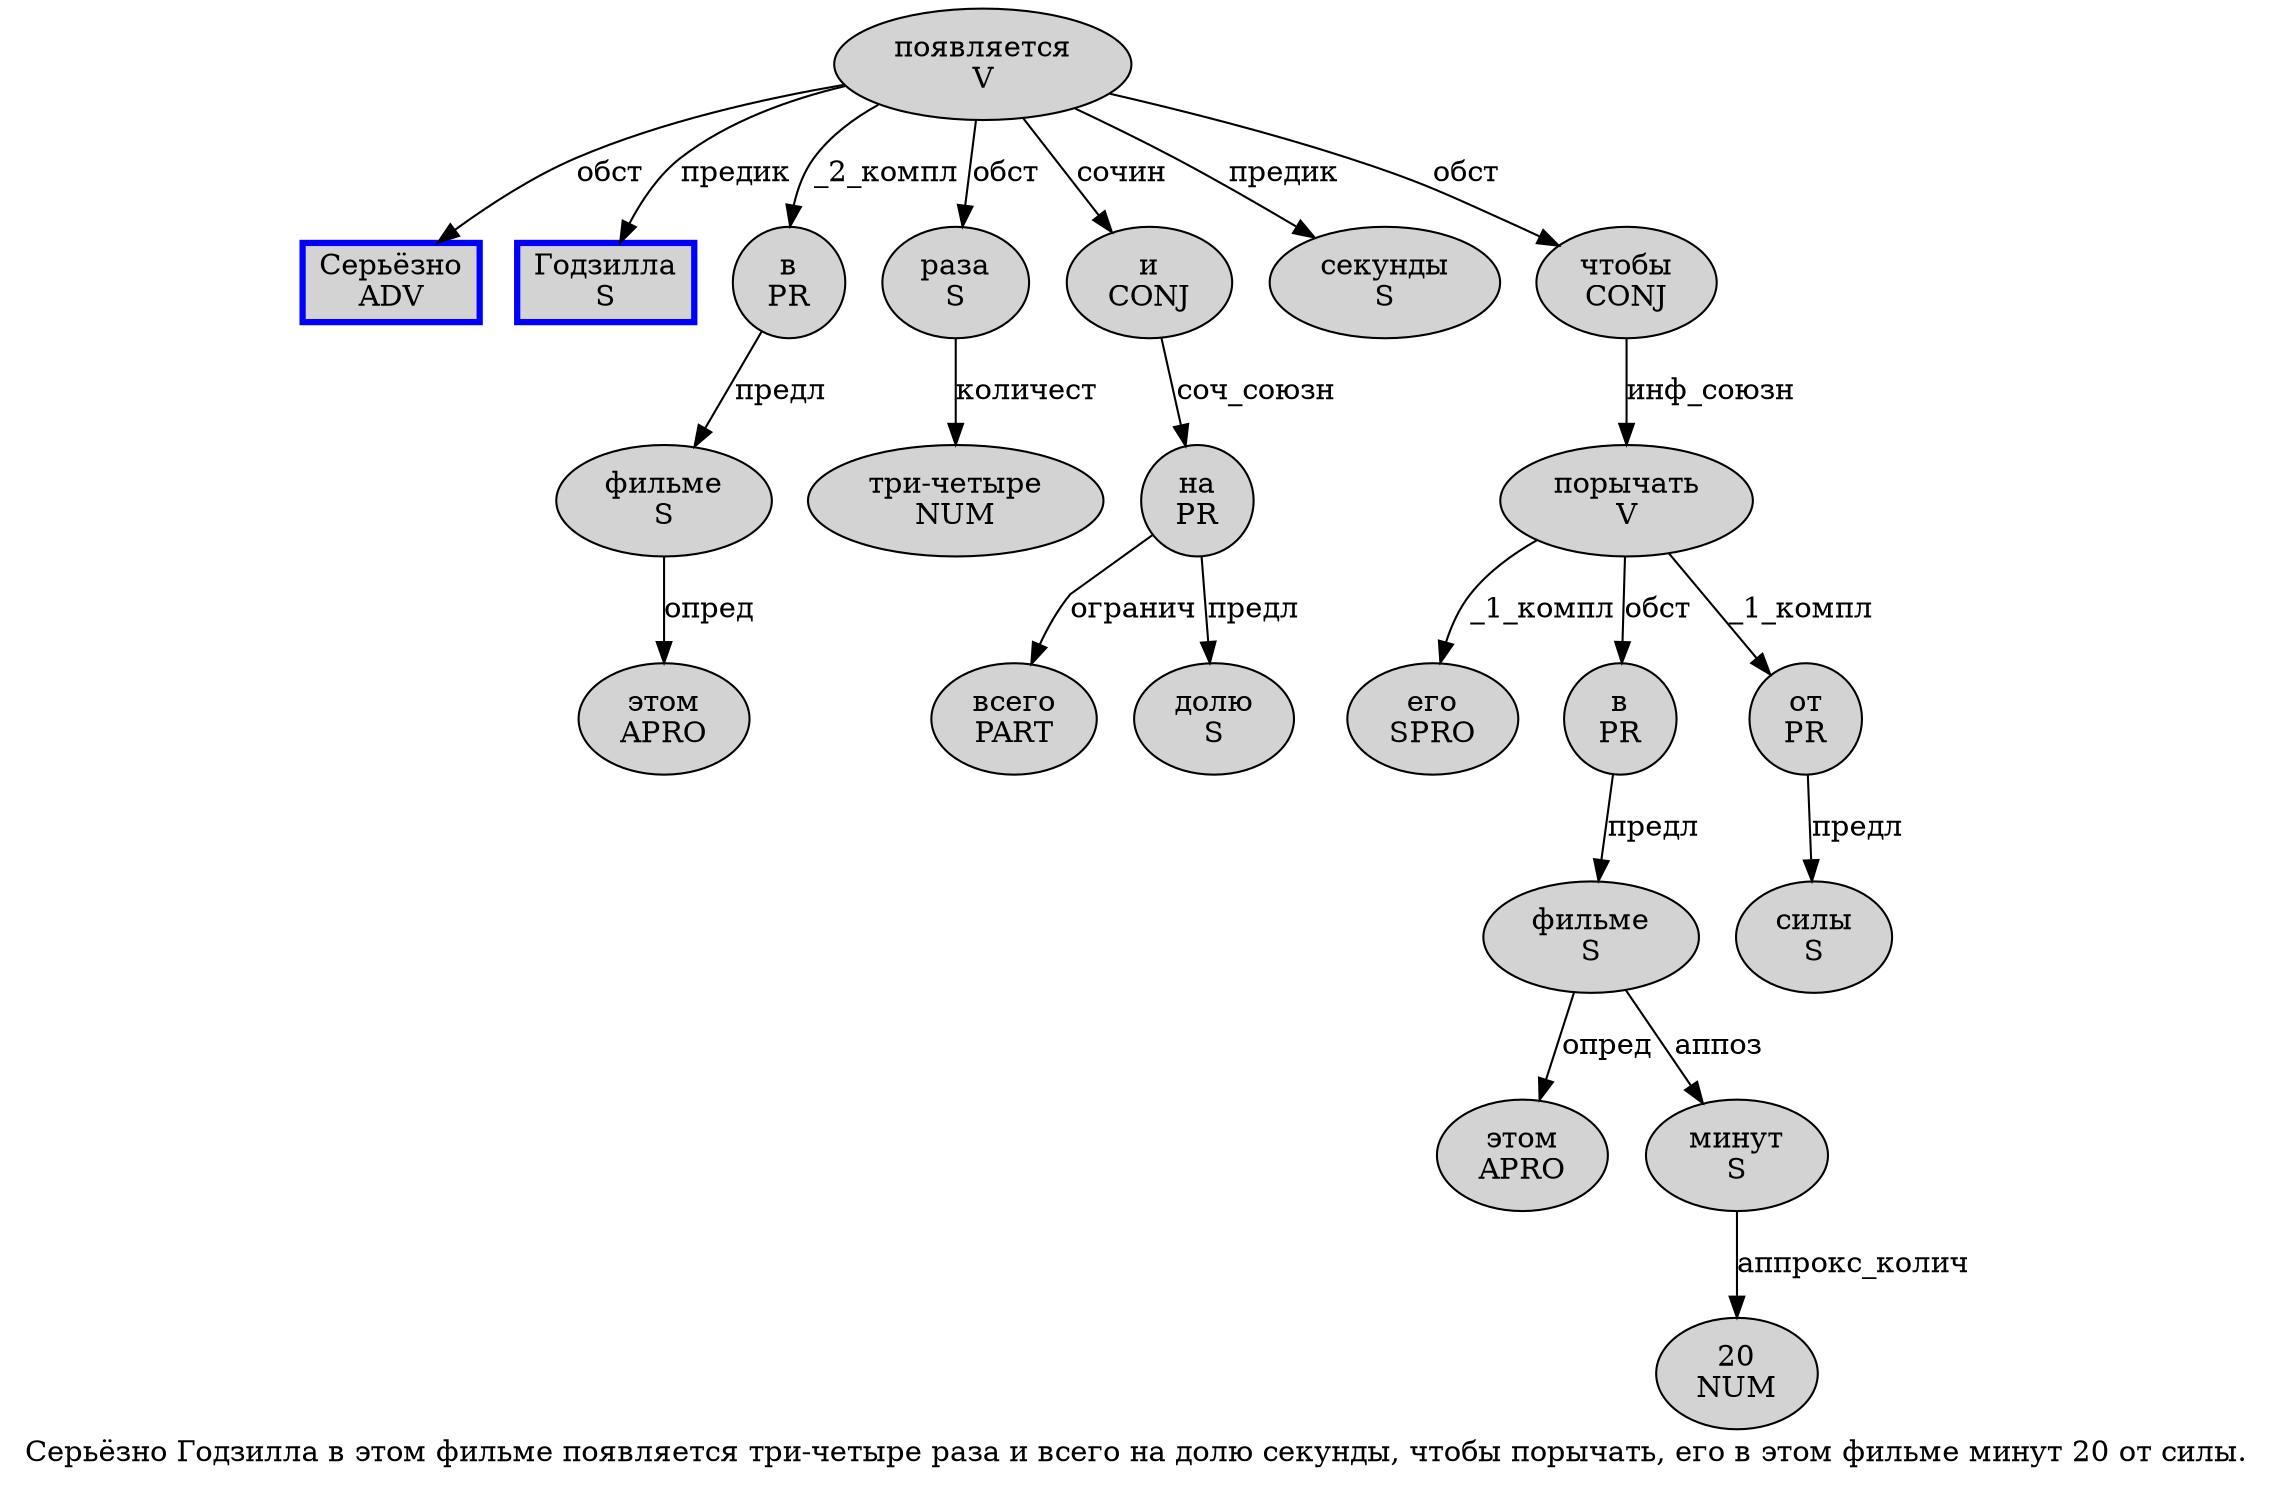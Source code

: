 digraph SENTENCE_4736 {
	graph [label="Серьёзно Годзилла в этом фильме появляется три-четыре раза и всего на долю секунды, чтобы порычать, его в этом фильме минут 20 от силы."]
	node [style=filled]
		0 [label="Серьёзно
ADV" color=blue fillcolor=lightgray penwidth=3 shape=box]
		1 [label="Годзилла
S" color=blue fillcolor=lightgray penwidth=3 shape=box]
		2 [label="в
PR" color="" fillcolor=lightgray penwidth=1 shape=ellipse]
		3 [label="этом
APRO" color="" fillcolor=lightgray penwidth=1 shape=ellipse]
		4 [label="фильме
S" color="" fillcolor=lightgray penwidth=1 shape=ellipse]
		5 [label="появляется
V" color="" fillcolor=lightgray penwidth=1 shape=ellipse]
		6 [label="три-четыре
NUM" color="" fillcolor=lightgray penwidth=1 shape=ellipse]
		7 [label="раза
S" color="" fillcolor=lightgray penwidth=1 shape=ellipse]
		8 [label="и
CONJ" color="" fillcolor=lightgray penwidth=1 shape=ellipse]
		9 [label="всего
PART" color="" fillcolor=lightgray penwidth=1 shape=ellipse]
		10 [label="на
PR" color="" fillcolor=lightgray penwidth=1 shape=ellipse]
		11 [label="долю
S" color="" fillcolor=lightgray penwidth=1 shape=ellipse]
		12 [label="секунды
S" color="" fillcolor=lightgray penwidth=1 shape=ellipse]
		14 [label="чтобы
CONJ" color="" fillcolor=lightgray penwidth=1 shape=ellipse]
		15 [label="порычать
V" color="" fillcolor=lightgray penwidth=1 shape=ellipse]
		17 [label="его
SPRO" color="" fillcolor=lightgray penwidth=1 shape=ellipse]
		18 [label="в
PR" color="" fillcolor=lightgray penwidth=1 shape=ellipse]
		19 [label="этом
APRO" color="" fillcolor=lightgray penwidth=1 shape=ellipse]
		20 [label="фильме
S" color="" fillcolor=lightgray penwidth=1 shape=ellipse]
		21 [label="минут
S" color="" fillcolor=lightgray penwidth=1 shape=ellipse]
		22 [label="20
NUM" color="" fillcolor=lightgray penwidth=1 shape=ellipse]
		23 [label="от
PR" color="" fillcolor=lightgray penwidth=1 shape=ellipse]
		24 [label="силы
S" color="" fillcolor=lightgray penwidth=1 shape=ellipse]
			2 -> 4 [label="предл"]
			8 -> 10 [label="соч_союзн"]
			10 -> 9 [label="огранич"]
			10 -> 11 [label="предл"]
			20 -> 19 [label="опред"]
			20 -> 21 [label="аппоз"]
			5 -> 0 [label="обст"]
			5 -> 1 [label="предик"]
			5 -> 2 [label="_2_компл"]
			5 -> 7 [label="обст"]
			5 -> 8 [label="сочин"]
			5 -> 12 [label="предик"]
			5 -> 14 [label="обст"]
			18 -> 20 [label="предл"]
			14 -> 15 [label="инф_союзн"]
			21 -> 22 [label="аппрокс_колич"]
			4 -> 3 [label="опред"]
			7 -> 6 [label="количест"]
			23 -> 24 [label="предл"]
			15 -> 17 [label="_1_компл"]
			15 -> 18 [label="обст"]
			15 -> 23 [label="_1_компл"]
}
